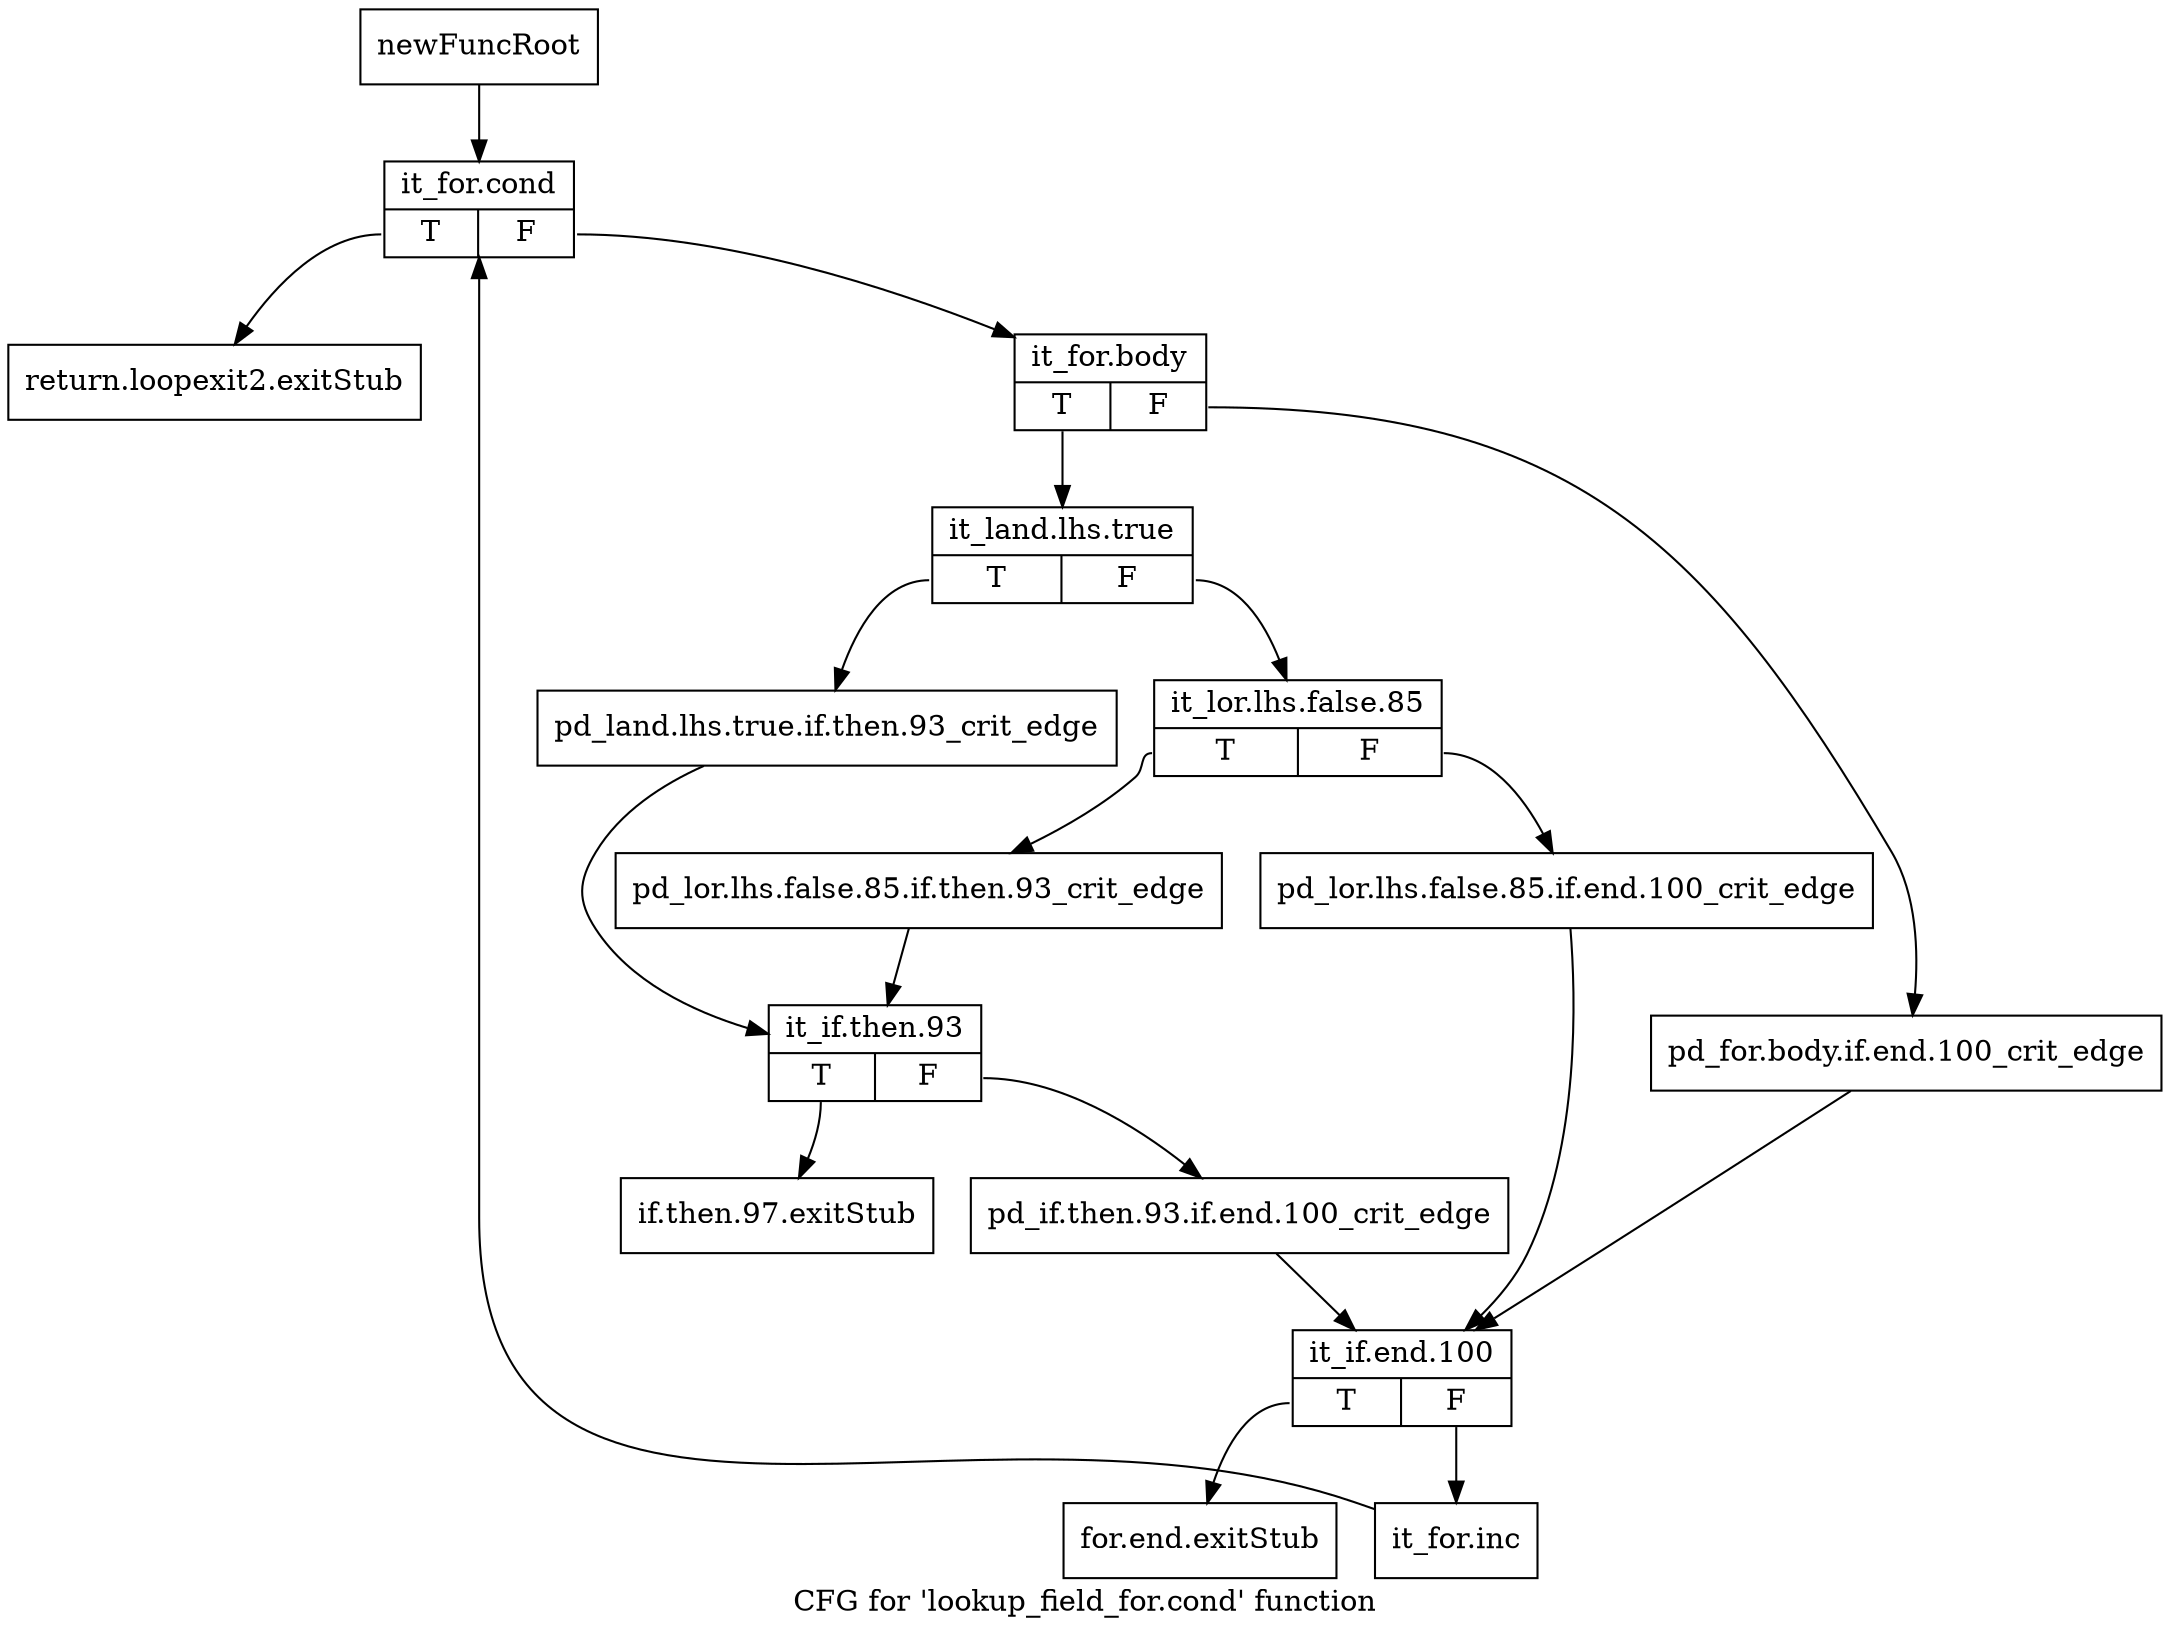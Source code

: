 digraph "CFG for 'lookup_field_for.cond' function" {
	label="CFG for 'lookup_field_for.cond' function";

	Node0xa0bf400 [shape=record,label="{newFuncRoot}"];
	Node0xa0bf400 -> Node0xa0bf540;
	Node0xa0bf450 [shape=record,label="{return.loopexit2.exitStub}"];
	Node0xa0bf4a0 [shape=record,label="{if.then.97.exitStub}"];
	Node0xa0bf4f0 [shape=record,label="{for.end.exitStub}"];
	Node0xa0bf540 [shape=record,label="{it_for.cond|{<s0>T|<s1>F}}"];
	Node0xa0bf540:s0 -> Node0xa0bf450;
	Node0xa0bf540:s1 -> Node0xa0bf590;
	Node0xa0bf590 [shape=record,label="{it_for.body|{<s0>T|<s1>F}}"];
	Node0xa0bf590:s0 -> Node0xa0bf630;
	Node0xa0bf590:s1 -> Node0xa0bf5e0;
	Node0xa0bf5e0 [shape=record,label="{pd_for.body.if.end.100_crit_edge}"];
	Node0xa0bf5e0 -> Node0xa0bf860;
	Node0xa0bf630 [shape=record,label="{it_land.lhs.true|{<s0>T|<s1>F}}"];
	Node0xa0bf630:s0 -> Node0xa0bf770;
	Node0xa0bf630:s1 -> Node0xa0bf680;
	Node0xa0bf680 [shape=record,label="{it_lor.lhs.false.85|{<s0>T|<s1>F}}"];
	Node0xa0bf680:s0 -> Node0xa0bf720;
	Node0xa0bf680:s1 -> Node0xa0bf6d0;
	Node0xa0bf6d0 [shape=record,label="{pd_lor.lhs.false.85.if.end.100_crit_edge}"];
	Node0xa0bf6d0 -> Node0xa0bf860;
	Node0xa0bf720 [shape=record,label="{pd_lor.lhs.false.85.if.then.93_crit_edge}"];
	Node0xa0bf720 -> Node0xa0bf7c0;
	Node0xa0bf770 [shape=record,label="{pd_land.lhs.true.if.then.93_crit_edge}"];
	Node0xa0bf770 -> Node0xa0bf7c0;
	Node0xa0bf7c0 [shape=record,label="{it_if.then.93|{<s0>T|<s1>F}}"];
	Node0xa0bf7c0:s0 -> Node0xa0bf4a0;
	Node0xa0bf7c0:s1 -> Node0xa0bf810;
	Node0xa0bf810 [shape=record,label="{pd_if.then.93.if.end.100_crit_edge}"];
	Node0xa0bf810 -> Node0xa0bf860;
	Node0xa0bf860 [shape=record,label="{it_if.end.100|{<s0>T|<s1>F}}"];
	Node0xa0bf860:s0 -> Node0xa0bf4f0;
	Node0xa0bf860:s1 -> Node0xa0bf8b0;
	Node0xa0bf8b0 [shape=record,label="{it_for.inc}"];
	Node0xa0bf8b0 -> Node0xa0bf540;
}
